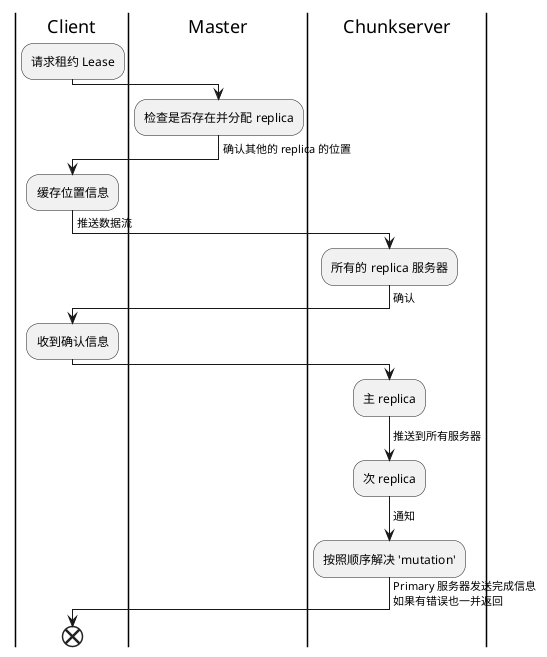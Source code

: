 @startuml "Upload"

|Client|
:请求租约 Lease;

|Master|
:检查是否存在并分配 replica;

|Client|
-> 确认其他的 replica 的位置;
:缓存位置信息;

|Chunkserver|
-> 推送数据流;
:所有的 replica 服务器;

|Client|
-> 确认;
:收到确认信息;

|Chunkserver|
:主 replica;
-> 推送到所有服务器;
:次 replica;
-> 通知;
:按照顺序解决 'mutation';

|Client|
-> Primary 服务器发送完成信息
如果有错误也一并返回;
end

@enduml